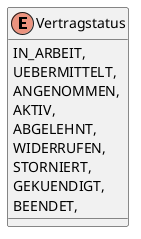 @startuml
enum Vertragstatus {
    IN_ARBEIT,
    UEBERMITTELT,
    ANGENOMMEN,
    AKTIV,
    ABGELEHNT,
    WIDERRUFEN,
    STORNIERT,
    GEKUENDIGT,
    BEENDET,
}
@enduml
